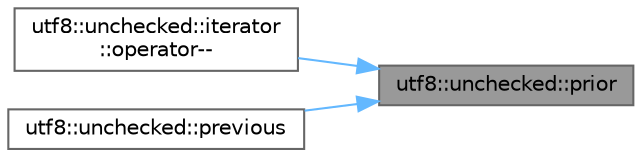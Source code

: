 digraph "utf8::unchecked::prior"
{
 // INTERACTIVE_SVG=YES
 // LATEX_PDF_SIZE
  bgcolor="transparent";
  edge [fontname=Helvetica,fontsize=10,labelfontname=Helvetica,labelfontsize=10];
  node [fontname=Helvetica,fontsize=10,shape=box,height=0.2,width=0.4];
  rankdir="RL";
  Node1 [label="utf8::unchecked::prior",height=0.2,width=0.4,color="gray40", fillcolor="grey60", style="filled", fontcolor="black",tooltip=" "];
  Node1 -> Node2 [dir="back",color="steelblue1",style="solid"];
  Node2 [label="utf8::unchecked::iterator\l::operator--",height=0.2,width=0.4,color="grey40", fillcolor="white", style="filled",URL="$classutf8_1_1unchecked_1_1iterator.html#a4de90515d79c3c55fe172e6e1d5c07cd",tooltip=" "];
  Node1 -> Node3 [dir="back",color="steelblue1",style="solid"];
  Node3 [label="utf8::unchecked::previous",height=0.2,width=0.4,color="grey40", fillcolor="white", style="filled",URL="$namespaceutf8_1_1unchecked.html#a454cdd8f6b6771bd0425be1ccd94f788",tooltip=" "];
}

